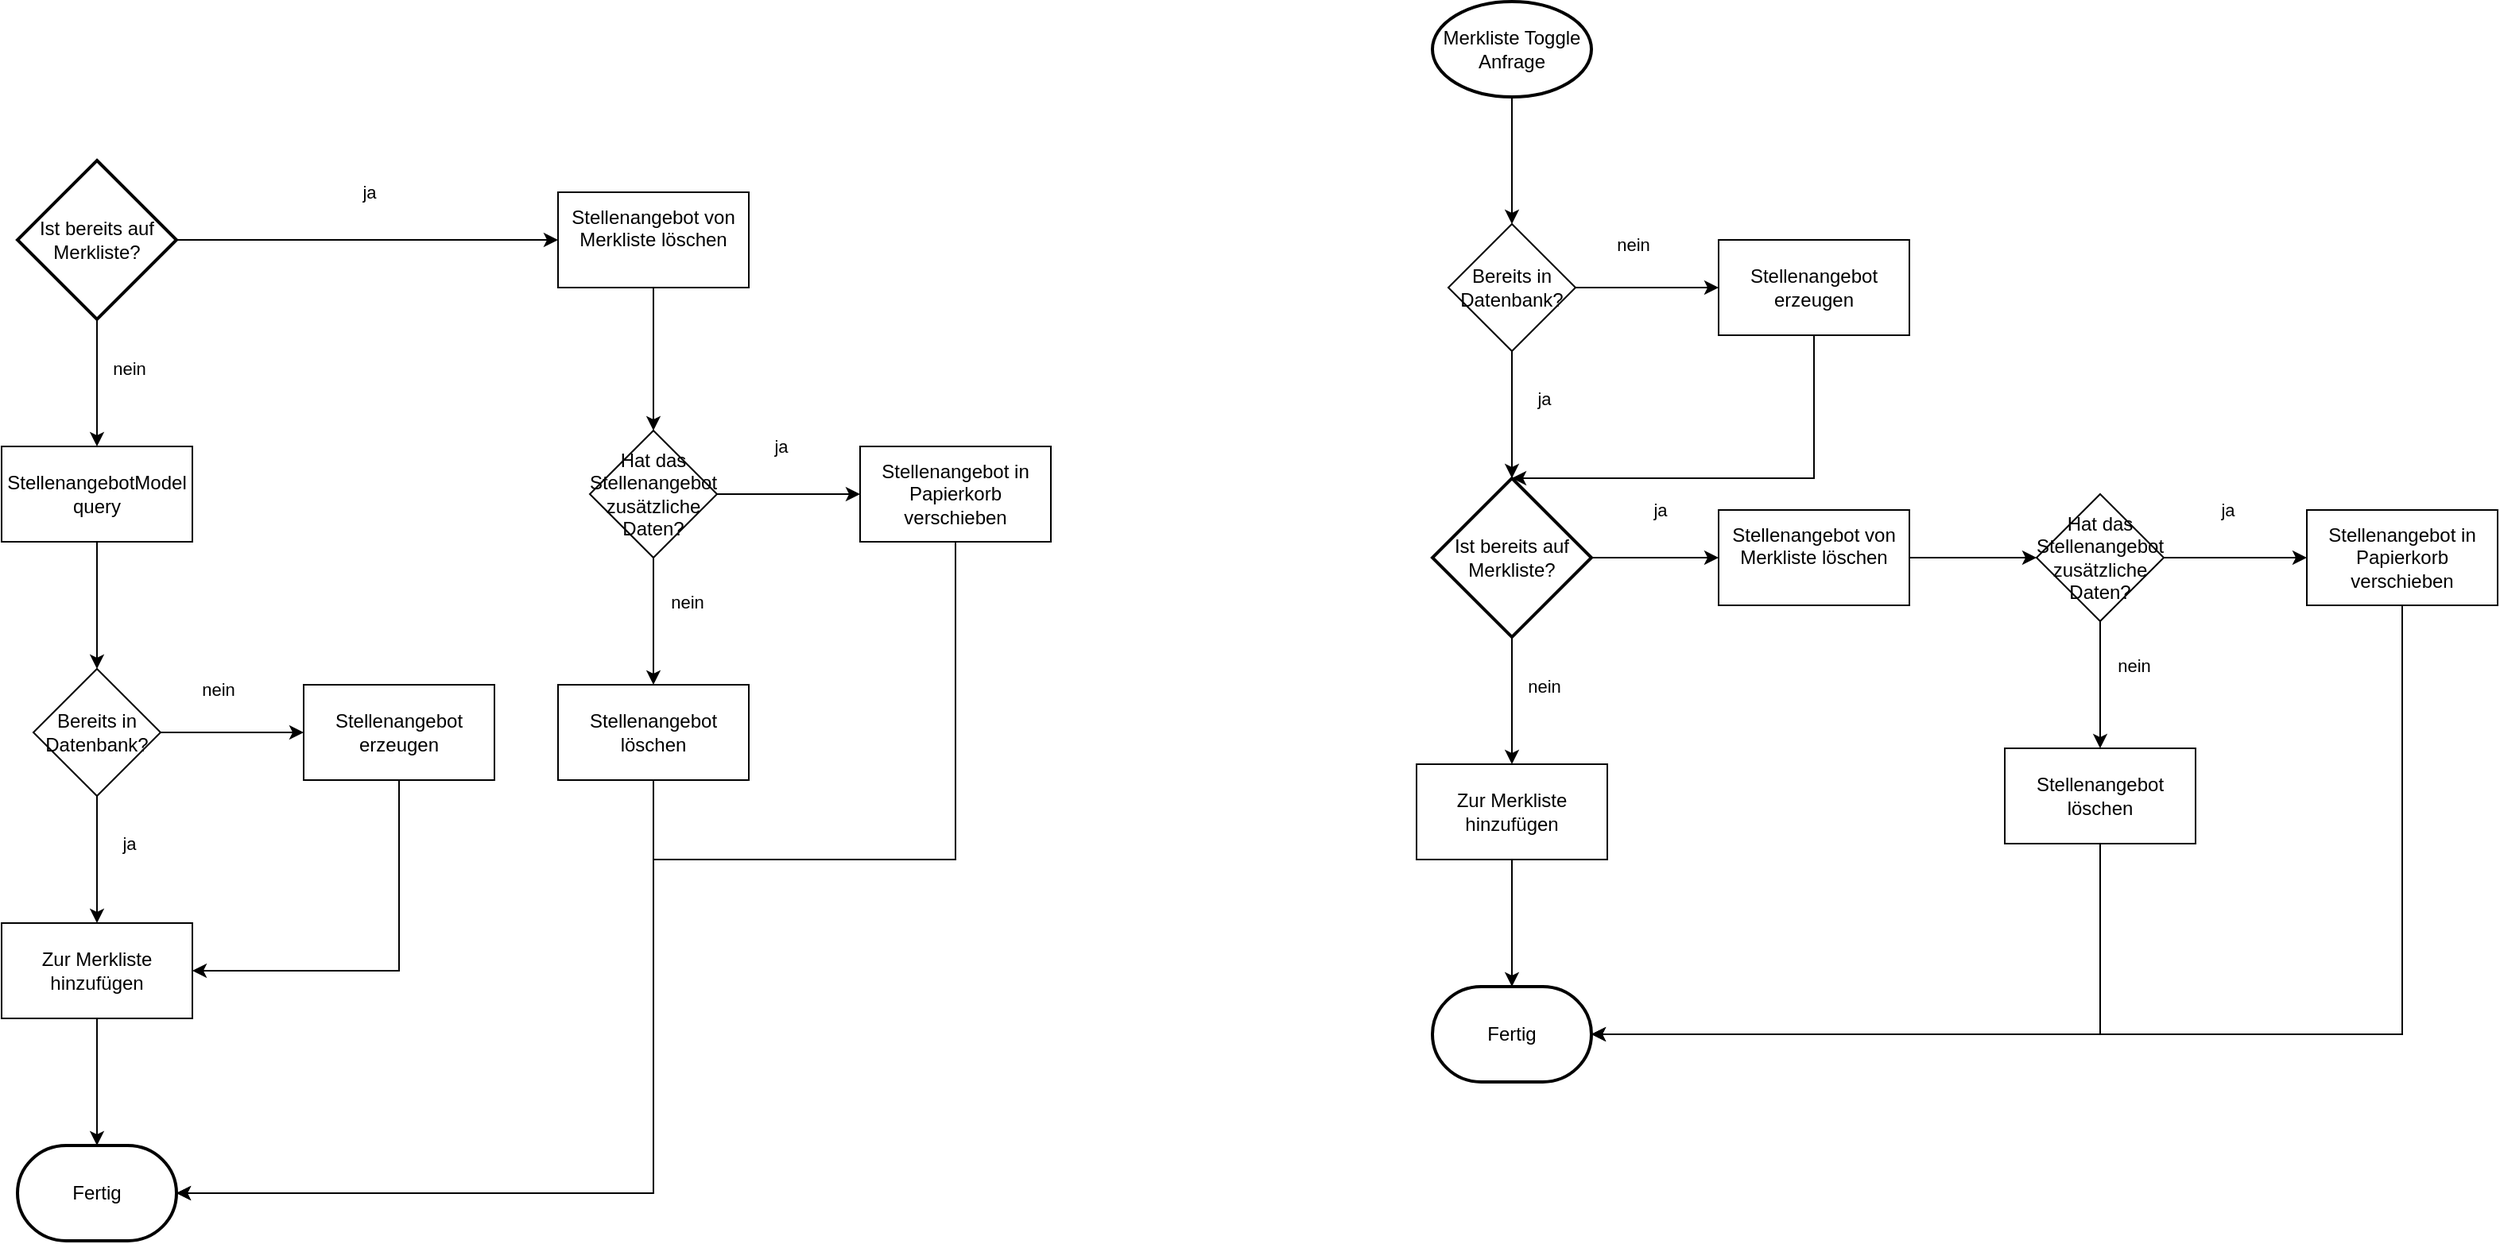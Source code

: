 <mxfile version="24.4.0" type="device">
  <diagram name="Seite-1" id="-1hePZAB3EeMP_vympUn">
    <mxGraphModel dx="1434" dy="883" grid="1" gridSize="10" guides="1" tooltips="1" connect="1" arrows="1" fold="1" page="1" pageScale="1" pageWidth="827" pageHeight="1169" math="0" shadow="0">
      <root>
        <mxCell id="0" />
        <mxCell id="1" parent="0" />
        <mxCell id="gSuQdHyGHhdx7oWqEvks-2" value="Ist bereits auf Merkliste?" style="strokeWidth=2;html=1;shape=mxgraph.flowchart.decision;whiteSpace=wrap;" parent="1" vertex="1">
          <mxGeometry x="70" y="170" width="100" height="100" as="geometry" />
        </mxCell>
        <mxCell id="gSuQdHyGHhdx7oWqEvks-3" value="Merkliste Toggle Anfrage" style="strokeWidth=2;html=1;shape=mxgraph.flowchart.start_1;whiteSpace=wrap;" parent="1" vertex="1">
          <mxGeometry x="960" y="70" width="100" height="60" as="geometry" />
        </mxCell>
        <mxCell id="gSuQdHyGHhdx7oWqEvks-4" value="Fertig" style="strokeWidth=2;html=1;shape=mxgraph.flowchart.terminator;whiteSpace=wrap;" parent="1" vertex="1">
          <mxGeometry x="70" y="790" width="100" height="60" as="geometry" />
        </mxCell>
        <mxCell id="gSuQdHyGHhdx7oWqEvks-5" value="" style="endArrow=classic;html=1;rounded=0;exitX=1;exitY=0.5;exitDx=0;exitDy=0;exitPerimeter=0;entryX=0;entryY=0.5;entryDx=0;entryDy=0;curved=0;" parent="1" source="gSuQdHyGHhdx7oWqEvks-2" target="gSuQdHyGHhdx7oWqEvks-7" edge="1">
          <mxGeometry width="50" height="50" relative="1" as="geometry">
            <mxPoint x="510" y="60" as="sourcePoint" />
            <mxPoint x="510" y="170" as="targetPoint" />
          </mxGeometry>
        </mxCell>
        <mxCell id="gSuQdHyGHhdx7oWqEvks-8" value="&lt;div&gt;&lt;br&gt;&lt;/div&gt;&lt;div&gt;&amp;nbsp; ja&amp;nbsp;&amp;nbsp;&lt;br&gt;&lt;/div&gt;&lt;div&gt;&lt;br&gt;&lt;/div&gt;" style="edgeLabel;html=1;align=center;verticalAlign=middle;resizable=0;points=[];" parent="gSuQdHyGHhdx7oWqEvks-5" vertex="1" connectable="0">
          <mxGeometry x="-0.031" y="-2" relative="1" as="geometry">
            <mxPoint x="4" y="-32" as="offset" />
          </mxGeometry>
        </mxCell>
        <mxCell id="gSuQdHyGHhdx7oWqEvks-7" value="Stellenangebot von Merkliste löschen&lt;div&gt;&lt;br&gt;&lt;/div&gt;" style="rounded=0;whiteSpace=wrap;html=1;" parent="1" vertex="1">
          <mxGeometry x="410" y="190" width="120" height="60" as="geometry" />
        </mxCell>
        <mxCell id="gSuQdHyGHhdx7oWqEvks-9" value="StellenangebotModel query" style="rounded=0;whiteSpace=wrap;html=1;" parent="1" vertex="1">
          <mxGeometry x="60" y="350" width="120" height="60" as="geometry" />
        </mxCell>
        <mxCell id="gSuQdHyGHhdx7oWqEvks-10" value="" style="endArrow=classic;html=1;rounded=0;exitX=0.5;exitY=1;exitDx=0;exitDy=0;exitPerimeter=0;entryX=0.5;entryY=0;entryDx=0;entryDy=0;" parent="1" source="gSuQdHyGHhdx7oWqEvks-2" target="gSuQdHyGHhdx7oWqEvks-9" edge="1">
          <mxGeometry width="50" height="50" relative="1" as="geometry">
            <mxPoint x="260" y="380" as="sourcePoint" />
            <mxPoint x="310" y="330" as="targetPoint" />
          </mxGeometry>
        </mxCell>
        <mxCell id="gSuQdHyGHhdx7oWqEvks-11" value="&lt;div&gt;&lt;br&gt;&lt;/div&gt;&amp;nbsp; nein&amp;nbsp;&amp;nbsp;&lt;div&gt;&lt;br&gt;&lt;/div&gt;" style="edgeLabel;html=1;align=center;verticalAlign=middle;resizable=0;points=[];spacingLeft=10;spacingRight=10;labelBorderColor=none;textShadow=0;" parent="gSuQdHyGHhdx7oWqEvks-10" vertex="1" connectable="0">
          <mxGeometry x="0.16" y="-2" relative="1" as="geometry">
            <mxPoint x="22" y="-16" as="offset" />
          </mxGeometry>
        </mxCell>
        <mxCell id="gSuQdHyGHhdx7oWqEvks-14" value="Bereits in Datenbank?" style="rhombus;whiteSpace=wrap;html=1;" parent="1" vertex="1">
          <mxGeometry x="80" y="490" width="80" height="80" as="geometry" />
        </mxCell>
        <mxCell id="gSuQdHyGHhdx7oWqEvks-15" value="Stellenangebot&lt;div&gt;erzeugen&lt;/div&gt;" style="rounded=0;whiteSpace=wrap;html=1;" parent="1" vertex="1">
          <mxGeometry x="250" y="500" width="120" height="60" as="geometry" />
        </mxCell>
        <mxCell id="gSuQdHyGHhdx7oWqEvks-16" value="" style="endArrow=classic;html=1;rounded=0;exitX=1;exitY=0.5;exitDx=0;exitDy=0;entryX=0;entryY=0.5;entryDx=0;entryDy=0;" parent="1" source="gSuQdHyGHhdx7oWqEvks-14" target="gSuQdHyGHhdx7oWqEvks-15" edge="1">
          <mxGeometry width="50" height="50" relative="1" as="geometry">
            <mxPoint x="310" y="540" as="sourcePoint" />
            <mxPoint x="410" y="380" as="targetPoint" />
          </mxGeometry>
        </mxCell>
        <mxCell id="gSuQdHyGHhdx7oWqEvks-17" value="Zur Merkliste hinzufügen" style="rounded=0;whiteSpace=wrap;html=1;" parent="1" vertex="1">
          <mxGeometry x="60" y="650" width="120" height="60" as="geometry" />
        </mxCell>
        <mxCell id="gSuQdHyGHhdx7oWqEvks-18" value="" style="endArrow=classic;html=1;rounded=0;exitX=0.5;exitY=1;exitDx=0;exitDy=0;entryX=0.5;entryY=0;entryDx=0;entryDy=0;" parent="1" source="gSuQdHyGHhdx7oWqEvks-14" target="gSuQdHyGHhdx7oWqEvks-17" edge="1">
          <mxGeometry width="50" height="50" relative="1" as="geometry">
            <mxPoint x="340" y="540" as="sourcePoint" />
            <mxPoint x="390" y="490" as="targetPoint" />
          </mxGeometry>
        </mxCell>
        <mxCell id="gSuQdHyGHhdx7oWqEvks-19" value="" style="endArrow=classic;html=1;rounded=0;exitX=0.5;exitY=1;exitDx=0;exitDy=0;entryX=1;entryY=0.5;entryDx=0;entryDy=0;" parent="1" source="gSuQdHyGHhdx7oWqEvks-15" target="gSuQdHyGHhdx7oWqEvks-17" edge="1">
          <mxGeometry width="50" height="50" relative="1" as="geometry">
            <mxPoint x="470" y="410" as="sourcePoint" />
            <mxPoint x="590" y="490" as="targetPoint" />
            <Array as="points">
              <mxPoint x="310" y="680" />
            </Array>
          </mxGeometry>
        </mxCell>
        <mxCell id="gSuQdHyGHhdx7oWqEvks-21" value="" style="endArrow=classic;html=1;rounded=0;exitX=0.5;exitY=1;exitDx=0;exitDy=0;entryX=0.5;entryY=0;entryDx=0;entryDy=0;" parent="1" source="gSuQdHyGHhdx7oWqEvks-9" target="gSuQdHyGHhdx7oWqEvks-14" edge="1">
          <mxGeometry width="50" height="50" relative="1" as="geometry">
            <mxPoint x="180" y="480" as="sourcePoint" />
            <mxPoint x="230" y="430" as="targetPoint" />
          </mxGeometry>
        </mxCell>
        <mxCell id="gSuQdHyGHhdx7oWqEvks-22" value="Hat das Stellenangebot zusätzliche Daten?" style="rhombus;whiteSpace=wrap;html=1;" parent="1" vertex="1">
          <mxGeometry x="430" y="340" width="80" height="80" as="geometry" />
        </mxCell>
        <mxCell id="gSuQdHyGHhdx7oWqEvks-23" value="Stellenangebot in Papierkorb verschieben" style="rounded=0;whiteSpace=wrap;html=1;" parent="1" vertex="1">
          <mxGeometry x="600" y="350" width="120" height="60" as="geometry" />
        </mxCell>
        <mxCell id="gSuQdHyGHhdx7oWqEvks-24" value="" style="endArrow=classic;html=1;rounded=0;exitX=0.5;exitY=1;exitDx=0;exitDy=0;entryX=0.5;entryY=0;entryDx=0;entryDy=0;" parent="1" source="gSuQdHyGHhdx7oWqEvks-22" target="gSuQdHyGHhdx7oWqEvks-25" edge="1">
          <mxGeometry width="50" height="50" relative="1" as="geometry">
            <mxPoint x="540" y="520" as="sourcePoint" />
            <mxPoint x="490" y="530" as="targetPoint" />
          </mxGeometry>
        </mxCell>
        <mxCell id="gSuQdHyGHhdx7oWqEvks-25" value="Stellenangebot löschen" style="rounded=0;whiteSpace=wrap;html=1;" parent="1" vertex="1">
          <mxGeometry x="410" y="500" width="120" height="60" as="geometry" />
        </mxCell>
        <mxCell id="gSuQdHyGHhdx7oWqEvks-27" value="" style="endArrow=classic;html=1;rounded=0;exitX=0.5;exitY=1;exitDx=0;exitDy=0;entryX=0.5;entryY=0;entryDx=0;entryDy=0;" parent="1" source="gSuQdHyGHhdx7oWqEvks-7" target="gSuQdHyGHhdx7oWqEvks-22" edge="1">
          <mxGeometry width="50" height="50" relative="1" as="geometry">
            <mxPoint x="580" y="300" as="sourcePoint" />
            <mxPoint x="630" y="250" as="targetPoint" />
          </mxGeometry>
        </mxCell>
        <mxCell id="gSuQdHyGHhdx7oWqEvks-31" value="&lt;div&gt;&lt;br&gt;&lt;/div&gt;&amp;nbsp; nein&amp;nbsp;&amp;nbsp;&lt;div&gt;&lt;br&gt;&lt;/div&gt;" style="edgeLabel;html=1;align=center;verticalAlign=middle;resizable=0;points=[];spacingLeft=10;spacingRight=10;labelBorderColor=none;textShadow=0;" parent="1" vertex="1" connectable="0">
          <mxGeometry x="210" y="500" as="geometry">
            <mxPoint x="-14" y="3" as="offset" />
          </mxGeometry>
        </mxCell>
        <mxCell id="gSuQdHyGHhdx7oWqEvks-32" value="&lt;div&gt;&lt;br&gt;&lt;/div&gt;&lt;div&gt;&amp;nbsp; nein&amp;nbsp;&amp;nbsp;&lt;br&gt;&lt;/div&gt;&lt;div&gt;&lt;br&gt;&lt;/div&gt;" style="edgeLabel;html=1;align=center;verticalAlign=middle;resizable=0;points=[];spacingLeft=10;spacingRight=10;labelBorderColor=none;textShadow=0;" parent="1" vertex="1" connectable="0">
          <mxGeometry x="450" y="450" as="geometry">
            <mxPoint x="41" y="-2" as="offset" />
          </mxGeometry>
        </mxCell>
        <mxCell id="gSuQdHyGHhdx7oWqEvks-37" value="" style="endArrow=classic;html=1;rounded=0;exitX=0.5;exitY=1;exitDx=0;exitDy=0;" parent="1" source="gSuQdHyGHhdx7oWqEvks-17" target="gSuQdHyGHhdx7oWqEvks-4" edge="1">
          <mxGeometry width="50" height="50" relative="1" as="geometry">
            <mxPoint x="270" y="930" as="sourcePoint" />
            <mxPoint x="320" y="880" as="targetPoint" />
          </mxGeometry>
        </mxCell>
        <mxCell id="gSuQdHyGHhdx7oWqEvks-38" value="" style="endArrow=classic;html=1;rounded=0;exitX=0.5;exitY=1;exitDx=0;exitDy=0;entryX=1;entryY=0.5;entryDx=0;entryDy=0;entryPerimeter=0;" parent="1" source="gSuQdHyGHhdx7oWqEvks-23" target="gSuQdHyGHhdx7oWqEvks-4" edge="1">
          <mxGeometry width="50" height="50" relative="1" as="geometry">
            <mxPoint x="680" y="510" as="sourcePoint" />
            <mxPoint x="170" y="1000" as="targetPoint" />
            <Array as="points">
              <mxPoint x="660" y="610" />
              <mxPoint x="470" y="610" />
              <mxPoint x="470" y="820" />
            </Array>
          </mxGeometry>
        </mxCell>
        <mxCell id="gSuQdHyGHhdx7oWqEvks-39" value="" style="endArrow=classic;html=1;rounded=0;exitX=0.5;exitY=1;exitDx=0;exitDy=0;entryX=1;entryY=0.5;entryDx=0;entryDy=0;entryPerimeter=0;" parent="1" source="gSuQdHyGHhdx7oWqEvks-25" target="gSuQdHyGHhdx7oWqEvks-4" edge="1">
          <mxGeometry width="50" height="50" relative="1" as="geometry">
            <mxPoint x="730" y="750" as="sourcePoint" />
            <mxPoint x="780" y="700" as="targetPoint" />
            <Array as="points">
              <mxPoint x="470" y="820" />
            </Array>
          </mxGeometry>
        </mxCell>
        <mxCell id="gSuQdHyGHhdx7oWqEvks-41" value="" style="endArrow=classic;html=1;rounded=0;exitX=0.5;exitY=1;exitDx=0;exitDy=0;exitPerimeter=0;entryX=0.5;entryY=0;entryDx=0;entryDy=0;" parent="1" source="gSuQdHyGHhdx7oWqEvks-3" target="SrfEmnN5GOkvqbZQ_BJl-1" edge="1">
          <mxGeometry width="50" height="50" relative="1" as="geometry">
            <mxPoint x="1009.5" y="130" as="sourcePoint" />
            <mxPoint x="1010" y="210" as="targetPoint" />
          </mxGeometry>
        </mxCell>
        <mxCell id="gSuQdHyGHhdx7oWqEvks-45" value="&lt;div&gt;&lt;br&gt;&lt;/div&gt;&lt;div&gt;&amp;nbsp; ja&amp;nbsp;&amp;nbsp;&lt;/div&gt;&lt;div&gt;&amp;nbsp;&lt;/div&gt;" style="edgeLabel;html=1;align=center;verticalAlign=middle;resizable=0;points=[];textShadow=0;labelBorderColor=none;" parent="1" vertex="1" connectable="0">
          <mxGeometry x="140" y="600" as="geometry" />
        </mxCell>
        <mxCell id="gSuQdHyGHhdx7oWqEvks-46" value="" style="endArrow=classic;html=1;rounded=0;exitX=1;exitY=0.5;exitDx=0;exitDy=0;entryX=0;entryY=0.5;entryDx=0;entryDy=0;" parent="1" source="gSuQdHyGHhdx7oWqEvks-22" target="gSuQdHyGHhdx7oWqEvks-23" edge="1">
          <mxGeometry width="50" height="50" relative="1" as="geometry">
            <mxPoint x="510" y="355" as="sourcePoint" />
            <mxPoint x="600" y="355" as="targetPoint" />
          </mxGeometry>
        </mxCell>
        <mxCell id="gSuQdHyGHhdx7oWqEvks-49" value="&lt;div&gt;&lt;br&gt;&lt;/div&gt;&lt;div&gt;&amp;nbsp; ja&amp;nbsp;&amp;nbsp;&lt;br&gt;&lt;/div&gt;&lt;div&gt;&lt;br&gt;&lt;/div&gt;" style="edgeLabel;html=1;align=center;verticalAlign=middle;resizable=0;points=[];" parent="1" vertex="1" connectable="0">
          <mxGeometry x="550" y="350" as="geometry" />
        </mxCell>
        <mxCell id="SrfEmnN5GOkvqbZQ_BJl-1" value="Bereits in Datenbank?" style="rhombus;whiteSpace=wrap;html=1;" vertex="1" parent="1">
          <mxGeometry x="970" y="210" width="80" height="80" as="geometry" />
        </mxCell>
        <mxCell id="SrfEmnN5GOkvqbZQ_BJl-2" value="Stellenangebot&lt;div&gt;erzeugen&lt;/div&gt;" style="rounded=0;whiteSpace=wrap;html=1;" vertex="1" parent="1">
          <mxGeometry x="1140" y="220" width="120" height="60" as="geometry" />
        </mxCell>
        <mxCell id="SrfEmnN5GOkvqbZQ_BJl-3" value="" style="endArrow=classic;html=1;rounded=0;exitX=1;exitY=0.5;exitDx=0;exitDy=0;entryX=0;entryY=0.5;entryDx=0;entryDy=0;" edge="1" parent="1" source="SrfEmnN5GOkvqbZQ_BJl-1" target="SrfEmnN5GOkvqbZQ_BJl-2">
          <mxGeometry width="50" height="50" relative="1" as="geometry">
            <mxPoint x="1200" y="260" as="sourcePoint" />
            <mxPoint x="1300" y="100" as="targetPoint" />
          </mxGeometry>
        </mxCell>
        <mxCell id="SrfEmnN5GOkvqbZQ_BJl-4" value="" style="endArrow=classic;html=1;rounded=0;exitX=0.5;exitY=1;exitDx=0;exitDy=0;entryX=0.5;entryY=0;entryDx=0;entryDy=0;entryPerimeter=0;" edge="1" parent="1" source="SrfEmnN5GOkvqbZQ_BJl-1" target="SrfEmnN5GOkvqbZQ_BJl-8">
          <mxGeometry width="50" height="50" relative="1" as="geometry">
            <mxPoint x="1230" y="260" as="sourcePoint" />
            <mxPoint x="1010" y="370" as="targetPoint" />
          </mxGeometry>
        </mxCell>
        <mxCell id="SrfEmnN5GOkvqbZQ_BJl-5" value="" style="endArrow=classic;html=1;rounded=0;exitX=0.5;exitY=1;exitDx=0;exitDy=0;entryX=0.5;entryY=0;entryDx=0;entryDy=0;entryPerimeter=0;" edge="1" parent="1" source="SrfEmnN5GOkvqbZQ_BJl-2" target="SrfEmnN5GOkvqbZQ_BJl-8">
          <mxGeometry width="50" height="50" relative="1" as="geometry">
            <mxPoint x="1360" y="130" as="sourcePoint" />
            <mxPoint x="1040" y="380" as="targetPoint" />
            <Array as="points">
              <mxPoint x="1200" y="370" />
            </Array>
          </mxGeometry>
        </mxCell>
        <mxCell id="SrfEmnN5GOkvqbZQ_BJl-6" value="&lt;div&gt;&lt;br&gt;&lt;/div&gt;&amp;nbsp; nein&amp;nbsp;&amp;nbsp;&lt;div&gt;&lt;br&gt;&lt;/div&gt;" style="edgeLabel;html=1;align=center;verticalAlign=middle;resizable=0;points=[];spacingLeft=10;spacingRight=10;labelBorderColor=none;textShadow=0;" vertex="1" connectable="0" parent="1">
          <mxGeometry x="1100" y="220" as="geometry">
            <mxPoint x="-14" y="3" as="offset" />
          </mxGeometry>
        </mxCell>
        <mxCell id="SrfEmnN5GOkvqbZQ_BJl-7" value="&lt;div&gt;&lt;br&gt;&lt;/div&gt;&lt;div&gt;&amp;nbsp; ja&amp;nbsp;&amp;nbsp;&lt;/div&gt;&lt;div&gt;&amp;nbsp;&lt;/div&gt;" style="edgeLabel;html=1;align=center;verticalAlign=middle;resizable=0;points=[];textShadow=0;labelBorderColor=none;" vertex="1" connectable="0" parent="1">
          <mxGeometry x="1030" y="320" as="geometry" />
        </mxCell>
        <mxCell id="SrfEmnN5GOkvqbZQ_BJl-8" value="Ist bereits auf Merkliste?" style="strokeWidth=2;html=1;shape=mxgraph.flowchart.decision;whiteSpace=wrap;" vertex="1" parent="1">
          <mxGeometry x="960" y="370" width="100" height="100" as="geometry" />
        </mxCell>
        <mxCell id="SrfEmnN5GOkvqbZQ_BJl-9" value="" style="endArrow=classic;html=1;rounded=0;exitX=1;exitY=0.5;exitDx=0;exitDy=0;exitPerimeter=0;curved=0;entryX=0;entryY=0.5;entryDx=0;entryDy=0;" edge="1" parent="1" source="SrfEmnN5GOkvqbZQ_BJl-8" target="SrfEmnN5GOkvqbZQ_BJl-16">
          <mxGeometry width="50" height="50" relative="1" as="geometry">
            <mxPoint x="1400" y="260" as="sourcePoint" />
            <mxPoint x="1100" y="470" as="targetPoint" />
          </mxGeometry>
        </mxCell>
        <mxCell id="SrfEmnN5GOkvqbZQ_BJl-10" value="&lt;div&gt;&lt;br&gt;&lt;/div&gt;&lt;div&gt;&amp;nbsp; ja&amp;nbsp;&amp;nbsp;&lt;br&gt;&lt;/div&gt;&lt;div&gt;&lt;br&gt;&lt;/div&gt;" style="edgeLabel;html=1;align=center;verticalAlign=middle;resizable=0;points=[];" vertex="1" connectable="0" parent="SrfEmnN5GOkvqbZQ_BJl-9">
          <mxGeometry x="-0.031" y="-2" relative="1" as="geometry">
            <mxPoint x="4" y="-32" as="offset" />
          </mxGeometry>
        </mxCell>
        <mxCell id="SrfEmnN5GOkvqbZQ_BJl-11" value="" style="endArrow=classic;html=1;rounded=0;exitX=0.5;exitY=1;exitDx=0;exitDy=0;exitPerimeter=0;entryX=0.5;entryY=0;entryDx=0;entryDy=0;" edge="1" parent="1" source="SrfEmnN5GOkvqbZQ_BJl-8" target="SrfEmnN5GOkvqbZQ_BJl-14">
          <mxGeometry width="50" height="50" relative="1" as="geometry">
            <mxPoint x="1150" y="580" as="sourcePoint" />
            <mxPoint x="990" y="530" as="targetPoint" />
          </mxGeometry>
        </mxCell>
        <mxCell id="SrfEmnN5GOkvqbZQ_BJl-12" value="&lt;div&gt;&lt;br&gt;&lt;/div&gt;&amp;nbsp; nein&amp;nbsp;&amp;nbsp;&lt;div&gt;&lt;br&gt;&lt;/div&gt;" style="edgeLabel;html=1;align=center;verticalAlign=middle;resizable=0;points=[];spacingLeft=10;spacingRight=10;labelBorderColor=none;textShadow=0;" vertex="1" connectable="0" parent="SrfEmnN5GOkvqbZQ_BJl-11">
          <mxGeometry x="0.16" y="-2" relative="1" as="geometry">
            <mxPoint x="22" y="-16" as="offset" />
          </mxGeometry>
        </mxCell>
        <mxCell id="SrfEmnN5GOkvqbZQ_BJl-13" value="Fertig" style="strokeWidth=2;html=1;shape=mxgraph.flowchart.terminator;whiteSpace=wrap;" vertex="1" parent="1">
          <mxGeometry x="960" y="690" width="100" height="60" as="geometry" />
        </mxCell>
        <mxCell id="SrfEmnN5GOkvqbZQ_BJl-14" value="Zur Merkliste hinzufügen" style="rounded=0;whiteSpace=wrap;html=1;" vertex="1" parent="1">
          <mxGeometry x="950" y="550" width="120" height="60" as="geometry" />
        </mxCell>
        <mxCell id="SrfEmnN5GOkvqbZQ_BJl-15" value="" style="endArrow=classic;html=1;rounded=0;exitX=0.5;exitY=1;exitDx=0;exitDy=0;" edge="1" parent="1" source="SrfEmnN5GOkvqbZQ_BJl-14" target="SrfEmnN5GOkvqbZQ_BJl-13">
          <mxGeometry width="50" height="50" relative="1" as="geometry">
            <mxPoint x="1160" y="830" as="sourcePoint" />
            <mxPoint x="1210" y="780" as="targetPoint" />
          </mxGeometry>
        </mxCell>
        <mxCell id="SrfEmnN5GOkvqbZQ_BJl-16" value="Stellenangebot von Merkliste löschen&lt;div&gt;&lt;br&gt;&lt;/div&gt;" style="rounded=0;whiteSpace=wrap;html=1;" vertex="1" parent="1">
          <mxGeometry x="1140" y="390" width="120" height="60" as="geometry" />
        </mxCell>
        <mxCell id="SrfEmnN5GOkvqbZQ_BJl-17" value="Hat das Stellenangebot zusätzliche Daten?" style="rhombus;whiteSpace=wrap;html=1;" vertex="1" parent="1">
          <mxGeometry x="1340" y="380" width="80" height="80" as="geometry" />
        </mxCell>
        <mxCell id="SrfEmnN5GOkvqbZQ_BJl-18" value="Stellenangebot in Papierkorb verschieben" style="rounded=0;whiteSpace=wrap;html=1;" vertex="1" parent="1">
          <mxGeometry x="1510" y="390" width="120" height="60" as="geometry" />
        </mxCell>
        <mxCell id="SrfEmnN5GOkvqbZQ_BJl-19" value="" style="endArrow=classic;html=1;rounded=0;exitX=0.5;exitY=1;exitDx=0;exitDy=0;entryX=0.5;entryY=0;entryDx=0;entryDy=0;" edge="1" parent="1" source="SrfEmnN5GOkvqbZQ_BJl-17" target="SrfEmnN5GOkvqbZQ_BJl-20">
          <mxGeometry width="50" height="50" relative="1" as="geometry">
            <mxPoint x="1450" y="560" as="sourcePoint" />
            <mxPoint x="1400" y="570" as="targetPoint" />
          </mxGeometry>
        </mxCell>
        <mxCell id="SrfEmnN5GOkvqbZQ_BJl-20" value="Stellenangebot löschen" style="rounded=0;whiteSpace=wrap;html=1;" vertex="1" parent="1">
          <mxGeometry x="1320" y="540" width="120" height="60" as="geometry" />
        </mxCell>
        <mxCell id="SrfEmnN5GOkvqbZQ_BJl-21" value="" style="endArrow=classic;html=1;rounded=0;exitX=1;exitY=0.5;exitDx=0;exitDy=0;entryX=0;entryY=0.5;entryDx=0;entryDy=0;" edge="1" parent="1" source="SrfEmnN5GOkvqbZQ_BJl-16" target="SrfEmnN5GOkvqbZQ_BJl-17">
          <mxGeometry width="50" height="50" relative="1" as="geometry">
            <mxPoint x="1310" y="500" as="sourcePoint" />
            <mxPoint x="1360" y="450" as="targetPoint" />
          </mxGeometry>
        </mxCell>
        <mxCell id="SrfEmnN5GOkvqbZQ_BJl-22" value="&lt;div&gt;&lt;br&gt;&lt;/div&gt;&lt;div&gt;&amp;nbsp; nein&amp;nbsp;&amp;nbsp;&lt;br&gt;&lt;/div&gt;&lt;div&gt;&lt;br&gt;&lt;/div&gt;" style="edgeLabel;html=1;align=center;verticalAlign=middle;resizable=0;points=[];spacingLeft=10;spacingRight=10;labelBorderColor=none;textShadow=0;" vertex="1" connectable="0" parent="1">
          <mxGeometry x="1360" y="490" as="geometry">
            <mxPoint x="41" y="-2" as="offset" />
          </mxGeometry>
        </mxCell>
        <mxCell id="SrfEmnN5GOkvqbZQ_BJl-25" value="" style="endArrow=classic;html=1;rounded=0;exitX=1;exitY=0.5;exitDx=0;exitDy=0;entryX=0;entryY=0.5;entryDx=0;entryDy=0;" edge="1" parent="1" source="SrfEmnN5GOkvqbZQ_BJl-17" target="SrfEmnN5GOkvqbZQ_BJl-18">
          <mxGeometry width="50" height="50" relative="1" as="geometry">
            <mxPoint x="1420" y="395" as="sourcePoint" />
            <mxPoint x="1510" y="395" as="targetPoint" />
          </mxGeometry>
        </mxCell>
        <mxCell id="SrfEmnN5GOkvqbZQ_BJl-26" value="&lt;div&gt;&lt;br&gt;&lt;/div&gt;&lt;div&gt;&amp;nbsp; ja&amp;nbsp;&amp;nbsp;&lt;br&gt;&lt;/div&gt;&lt;div&gt;&lt;br&gt;&lt;/div&gt;" style="edgeLabel;html=1;align=center;verticalAlign=middle;resizable=0;points=[];" vertex="1" connectable="0" parent="1">
          <mxGeometry x="1460" y="390" as="geometry" />
        </mxCell>
        <mxCell id="SrfEmnN5GOkvqbZQ_BJl-28" value="" style="endArrow=classic;html=1;rounded=0;exitX=0.5;exitY=1;exitDx=0;exitDy=0;entryX=1;entryY=0.5;entryDx=0;entryDy=0;entryPerimeter=0;" edge="1" parent="1" source="SrfEmnN5GOkvqbZQ_BJl-20" target="SrfEmnN5GOkvqbZQ_BJl-13">
          <mxGeometry width="50" height="50" relative="1" as="geometry">
            <mxPoint x="1380" y="760" as="sourcePoint" />
            <mxPoint x="1430" y="710" as="targetPoint" />
            <Array as="points">
              <mxPoint x="1380" y="720" />
            </Array>
          </mxGeometry>
        </mxCell>
        <mxCell id="SrfEmnN5GOkvqbZQ_BJl-29" value="" style="endArrow=classic;html=1;rounded=0;exitX=0.5;exitY=1;exitDx=0;exitDy=0;entryX=1;entryY=0.5;entryDx=0;entryDy=0;entryPerimeter=0;" edge="1" parent="1" source="SrfEmnN5GOkvqbZQ_BJl-18" target="SrfEmnN5GOkvqbZQ_BJl-13">
          <mxGeometry width="50" height="50" relative="1" as="geometry">
            <mxPoint x="1580" y="630" as="sourcePoint" />
            <mxPoint x="1630" y="580" as="targetPoint" />
            <Array as="points">
              <mxPoint x="1570" y="720" />
            </Array>
          </mxGeometry>
        </mxCell>
      </root>
    </mxGraphModel>
  </diagram>
</mxfile>
